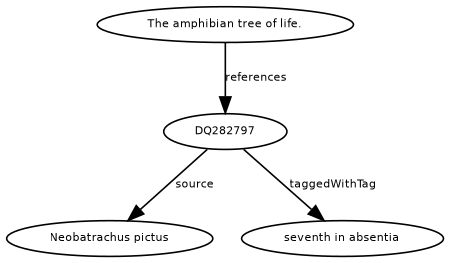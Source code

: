 digraph G {
size="3,3";
node [fontsize=7, fontname="Helvetica"];
edge [fontsize=7, fontname="Helvetica"];
node0 [label="DQ282797", width=0.27433100247,height=0.27433100247];
node1 [label="The amphibian tree of life.", width=0.27433100247,height=0.27433100247];
node2 [label="Neobatrachus pictus", width=0.27433100247,height=0.27433100247];
node3 [label="seventh in absentia", width=0.27433100247,height=0.27433100247];
node1 -> node0 [label="references"];
node0 -> node2 [label="source"];
node0 -> node3 [label="taggedWithTag"];
}

